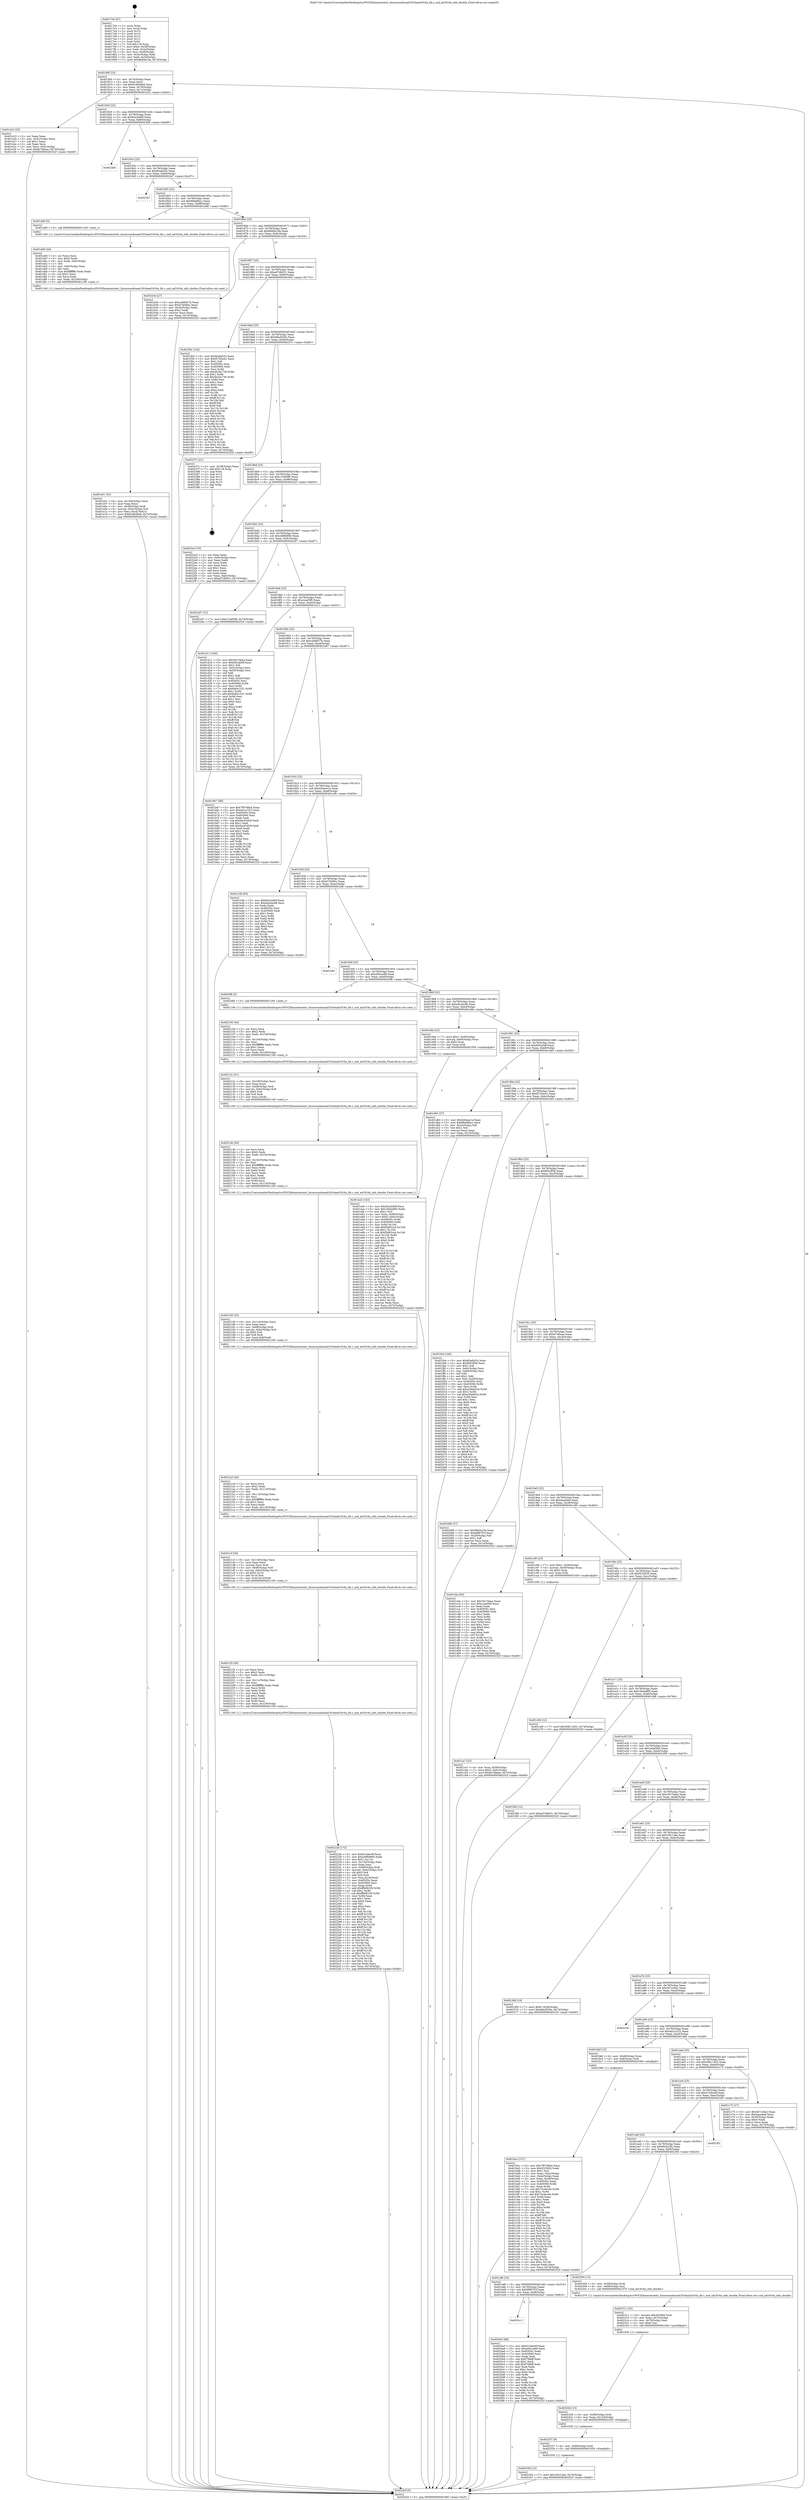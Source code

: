 digraph "0x4017e0" {
  label = "0x4017e0 (/mnt/c/Users/mathe/Desktop/tcc/POCII/binaries/extr_linuxsoundisaad1816aad1816a_lib.c_snd_ad1816a_info_double_Final-ollvm.out::main(0))"
  labelloc = "t"
  node[shape=record]

  Entry [label="",width=0.3,height=0.3,shape=circle,fillcolor=black,style=filled]
  "0x40180f" [label="{
     0x40180f [23]\l
     | [instrs]\l
     &nbsp;&nbsp;0x40180f \<+3\>: mov -0x74(%rbp),%eax\l
     &nbsp;&nbsp;0x401812 \<+2\>: mov %eax,%ecx\l
     &nbsp;&nbsp;0x401814 \<+6\>: sub $0x81864bb8,%ecx\l
     &nbsp;&nbsp;0x40181a \<+3\>: mov %eax,-0x78(%rbp)\l
     &nbsp;&nbsp;0x40181d \<+3\>: mov %ecx,-0x7c(%rbp)\l
     &nbsp;&nbsp;0x401820 \<+6\>: je 0000000000401e22 \<main+0x642\>\l
  }"]
  "0x401e22" [label="{
     0x401e22 [25]\l
     | [instrs]\l
     &nbsp;&nbsp;0x401e22 \<+2\>: xor %eax,%eax\l
     &nbsp;&nbsp;0x401e24 \<+3\>: mov -0x5c(%rbp),%ecx\l
     &nbsp;&nbsp;0x401e27 \<+3\>: sub $0x1,%eax\l
     &nbsp;&nbsp;0x401e2a \<+2\>: sub %eax,%ecx\l
     &nbsp;&nbsp;0x401e2c \<+3\>: mov %ecx,-0x5c(%rbp)\l
     &nbsp;&nbsp;0x401e2f \<+7\>: movl $0xfe748eae,-0x74(%rbp)\l
     &nbsp;&nbsp;0x401e36 \<+5\>: jmp 000000000040252f \<main+0xd4f\>\l
  }"]
  "0x401826" [label="{
     0x401826 [22]\l
     | [instrs]\l
     &nbsp;&nbsp;0x401826 \<+5\>: jmp 000000000040182b \<main+0x4b\>\l
     &nbsp;&nbsp;0x40182b \<+3\>: mov -0x78(%rbp),%eax\l
     &nbsp;&nbsp;0x40182e \<+5\>: sub $0x82a2e85f,%eax\l
     &nbsp;&nbsp;0x401833 \<+3\>: mov %eax,-0x80(%rbp)\l
     &nbsp;&nbsp;0x401836 \<+6\>: je 00000000004023b9 \<main+0xbd9\>\l
  }"]
  Exit [label="",width=0.3,height=0.3,shape=circle,fillcolor=black,style=filled,peripheries=2]
  "0x4023b9" [label="{
     0x4023b9\l
  }", style=dashed]
  "0x40183c" [label="{
     0x40183c [25]\l
     | [instrs]\l
     &nbsp;&nbsp;0x40183c \<+5\>: jmp 0000000000401841 \<main+0x61\>\l
     &nbsp;&nbsp;0x401841 \<+3\>: mov -0x78(%rbp),%eax\l
     &nbsp;&nbsp;0x401844 \<+5\>: sub $0x83afa55c,%eax\l
     &nbsp;&nbsp;0x401849 \<+6\>: mov %eax,-0x84(%rbp)\l
     &nbsp;&nbsp;0x40184f \<+6\>: je 00000000004023e7 \<main+0xc07\>\l
  }"]
  "0x402340" [label="{
     0x402340 [12]\l
     | [instrs]\l
     &nbsp;&nbsp;0x402340 \<+7\>: movl $0x32fc13ee,-0x74(%rbp)\l
     &nbsp;&nbsp;0x402347 \<+5\>: jmp 000000000040252f \<main+0xd4f\>\l
  }"]
  "0x4023e7" [label="{
     0x4023e7\l
  }", style=dashed]
  "0x401855" [label="{
     0x401855 [25]\l
     | [instrs]\l
     &nbsp;&nbsp;0x401855 \<+5\>: jmp 000000000040185a \<main+0x7a\>\l
     &nbsp;&nbsp;0x40185a \<+3\>: mov -0x78(%rbp),%eax\l
     &nbsp;&nbsp;0x40185d \<+5\>: sub $0x89a66bcc,%eax\l
     &nbsp;&nbsp;0x401862 \<+6\>: mov %eax,-0x88(%rbp)\l
     &nbsp;&nbsp;0x401868 \<+6\>: je 0000000000401dd0 \<main+0x5f0\>\l
  }"]
  "0x402337" [label="{
     0x402337 [9]\l
     | [instrs]\l
     &nbsp;&nbsp;0x402337 \<+4\>: mov -0x68(%rbp),%rdi\l
     &nbsp;&nbsp;0x40233b \<+5\>: call 0000000000401030 \<free@plt\>\l
     | [calls]\l
     &nbsp;&nbsp;0x401030 \{1\} (unknown)\l
  }"]
  "0x401dd0" [label="{
     0x401dd0 [5]\l
     | [instrs]\l
     &nbsp;&nbsp;0x401dd0 \<+5\>: call 0000000000401160 \<next_i\>\l
     | [calls]\l
     &nbsp;&nbsp;0x401160 \{1\} (/mnt/c/Users/mathe/Desktop/tcc/POCII/binaries/extr_linuxsoundisaad1816aad1816a_lib.c_snd_ad1816a_info_double_Final-ollvm.out::next_i)\l
  }"]
  "0x40186e" [label="{
     0x40186e [25]\l
     | [instrs]\l
     &nbsp;&nbsp;0x40186e \<+5\>: jmp 0000000000401873 \<main+0x93\>\l
     &nbsp;&nbsp;0x401873 \<+3\>: mov -0x78(%rbp),%eax\l
     &nbsp;&nbsp;0x401876 \<+5\>: sub $0x8b84b19a,%eax\l
     &nbsp;&nbsp;0x40187b \<+6\>: mov %eax,-0x8c(%rbp)\l
     &nbsp;&nbsp;0x401881 \<+6\>: je 0000000000401b34 \<main+0x354\>\l
  }"]
  "0x402328" [label="{
     0x402328 [15]\l
     | [instrs]\l
     &nbsp;&nbsp;0x402328 \<+4\>: mov -0x58(%rbp),%rdi\l
     &nbsp;&nbsp;0x40232c \<+6\>: mov %eax,-0x124(%rbp)\l
     &nbsp;&nbsp;0x402332 \<+5\>: call 0000000000401030 \<free@plt\>\l
     | [calls]\l
     &nbsp;&nbsp;0x401030 \{1\} (unknown)\l
  }"]
  "0x401b34" [label="{
     0x401b34 [27]\l
     | [instrs]\l
     &nbsp;&nbsp;0x401b34 \<+5\>: mov $0xcd46627b,%eax\l
     &nbsp;&nbsp;0x401b39 \<+5\>: mov $0xd740dfcc,%ecx\l
     &nbsp;&nbsp;0x401b3e \<+3\>: mov -0x34(%rbp),%edx\l
     &nbsp;&nbsp;0x401b41 \<+3\>: cmp $0x2,%edx\l
     &nbsp;&nbsp;0x401b44 \<+3\>: cmovne %ecx,%eax\l
     &nbsp;&nbsp;0x401b47 \<+3\>: mov %eax,-0x74(%rbp)\l
     &nbsp;&nbsp;0x401b4a \<+5\>: jmp 000000000040252f \<main+0xd4f\>\l
  }"]
  "0x401887" [label="{
     0x401887 [25]\l
     | [instrs]\l
     &nbsp;&nbsp;0x401887 \<+5\>: jmp 000000000040188c \<main+0xac\>\l
     &nbsp;&nbsp;0x40188c \<+3\>: mov -0x78(%rbp),%eax\l
     &nbsp;&nbsp;0x40188f \<+5\>: sub $0xa07db931,%eax\l
     &nbsp;&nbsp;0x401894 \<+6\>: mov %eax,-0x90(%rbp)\l
     &nbsp;&nbsp;0x40189a \<+6\>: je 0000000000401f54 \<main+0x774\>\l
  }"]
  "0x40252f" [label="{
     0x40252f [5]\l
     | [instrs]\l
     &nbsp;&nbsp;0x40252f \<+5\>: jmp 000000000040180f \<main+0x2f\>\l
  }"]
  "0x4017e0" [label="{
     0x4017e0 [47]\l
     | [instrs]\l
     &nbsp;&nbsp;0x4017e0 \<+1\>: push %rbp\l
     &nbsp;&nbsp;0x4017e1 \<+3\>: mov %rsp,%rbp\l
     &nbsp;&nbsp;0x4017e4 \<+2\>: push %r15\l
     &nbsp;&nbsp;0x4017e6 \<+2\>: push %r14\l
     &nbsp;&nbsp;0x4017e8 \<+2\>: push %r13\l
     &nbsp;&nbsp;0x4017ea \<+2\>: push %r12\l
     &nbsp;&nbsp;0x4017ec \<+1\>: push %rbx\l
     &nbsp;&nbsp;0x4017ed \<+7\>: sub $0x118,%rsp\l
     &nbsp;&nbsp;0x4017f4 \<+7\>: movl $0x0,-0x38(%rbp)\l
     &nbsp;&nbsp;0x4017fb \<+3\>: mov %edi,-0x3c(%rbp)\l
     &nbsp;&nbsp;0x4017fe \<+4\>: mov %rsi,-0x48(%rbp)\l
     &nbsp;&nbsp;0x401802 \<+3\>: mov -0x3c(%rbp),%edi\l
     &nbsp;&nbsp;0x401805 \<+3\>: mov %edi,-0x34(%rbp)\l
     &nbsp;&nbsp;0x401808 \<+7\>: movl $0x8b84b19a,-0x74(%rbp)\l
  }"]
  "0x402311" [label="{
     0x402311 [23]\l
     | [instrs]\l
     &nbsp;&nbsp;0x402311 \<+10\>: movabs $0x4030b6,%rdi\l
     &nbsp;&nbsp;0x40231b \<+3\>: mov %eax,-0x70(%rbp)\l
     &nbsp;&nbsp;0x40231e \<+3\>: mov -0x70(%rbp),%esi\l
     &nbsp;&nbsp;0x402321 \<+2\>: mov $0x0,%al\l
     &nbsp;&nbsp;0x402323 \<+5\>: call 0000000000401040 \<printf@plt\>\l
     | [calls]\l
     &nbsp;&nbsp;0x401040 \{1\} (unknown)\l
  }"]
  "0x401f54" [label="{
     0x401f54 [144]\l
     | [instrs]\l
     &nbsp;&nbsp;0x401f54 \<+5\>: mov $0x83afa55c,%eax\l
     &nbsp;&nbsp;0x401f59 \<+5\>: mov $0xf27b5e41,%ecx\l
     &nbsp;&nbsp;0x401f5e \<+2\>: mov $0x1,%dl\l
     &nbsp;&nbsp;0x401f60 \<+7\>: mov 0x40505c,%esi\l
     &nbsp;&nbsp;0x401f67 \<+7\>: mov 0x405060,%edi\l
     &nbsp;&nbsp;0x401f6e \<+3\>: mov %esi,%r8d\l
     &nbsp;&nbsp;0x401f71 \<+7\>: add $0x4b34c739,%r8d\l
     &nbsp;&nbsp;0x401f78 \<+4\>: sub $0x1,%r8d\l
     &nbsp;&nbsp;0x401f7c \<+7\>: sub $0x4b34c739,%r8d\l
     &nbsp;&nbsp;0x401f83 \<+4\>: imul %r8d,%esi\l
     &nbsp;&nbsp;0x401f87 \<+3\>: and $0x1,%esi\l
     &nbsp;&nbsp;0x401f8a \<+3\>: cmp $0x0,%esi\l
     &nbsp;&nbsp;0x401f8d \<+4\>: sete %r9b\l
     &nbsp;&nbsp;0x401f91 \<+3\>: cmp $0xa,%edi\l
     &nbsp;&nbsp;0x401f94 \<+4\>: setl %r10b\l
     &nbsp;&nbsp;0x401f98 \<+3\>: mov %r9b,%r11b\l
     &nbsp;&nbsp;0x401f9b \<+4\>: xor $0xff,%r11b\l
     &nbsp;&nbsp;0x401f9f \<+3\>: mov %r10b,%bl\l
     &nbsp;&nbsp;0x401fa2 \<+3\>: xor $0xff,%bl\l
     &nbsp;&nbsp;0x401fa5 \<+3\>: xor $0x0,%dl\l
     &nbsp;&nbsp;0x401fa8 \<+3\>: mov %r11b,%r14b\l
     &nbsp;&nbsp;0x401fab \<+4\>: and $0x0,%r14b\l
     &nbsp;&nbsp;0x401faf \<+3\>: and %dl,%r9b\l
     &nbsp;&nbsp;0x401fb2 \<+3\>: mov %bl,%r15b\l
     &nbsp;&nbsp;0x401fb5 \<+4\>: and $0x0,%r15b\l
     &nbsp;&nbsp;0x401fb9 \<+3\>: and %dl,%r10b\l
     &nbsp;&nbsp;0x401fbc \<+3\>: or %r9b,%r14b\l
     &nbsp;&nbsp;0x401fbf \<+3\>: or %r10b,%r15b\l
     &nbsp;&nbsp;0x401fc2 \<+3\>: xor %r15b,%r14b\l
     &nbsp;&nbsp;0x401fc5 \<+3\>: or %bl,%r11b\l
     &nbsp;&nbsp;0x401fc8 \<+4\>: xor $0xff,%r11b\l
     &nbsp;&nbsp;0x401fcc \<+3\>: or $0x0,%dl\l
     &nbsp;&nbsp;0x401fcf \<+3\>: and %dl,%r11b\l
     &nbsp;&nbsp;0x401fd2 \<+3\>: or %r11b,%r14b\l
     &nbsp;&nbsp;0x401fd5 \<+4\>: test $0x1,%r14b\l
     &nbsp;&nbsp;0x401fd9 \<+3\>: cmovne %ecx,%eax\l
     &nbsp;&nbsp;0x401fdc \<+3\>: mov %eax,-0x74(%rbp)\l
     &nbsp;&nbsp;0x401fdf \<+5\>: jmp 000000000040252f \<main+0xd4f\>\l
  }"]
  "0x4018a0" [label="{
     0x4018a0 [25]\l
     | [instrs]\l
     &nbsp;&nbsp;0x4018a0 \<+5\>: jmp 00000000004018a5 \<main+0xc5\>\l
     &nbsp;&nbsp;0x4018a5 \<+3\>: mov -0x78(%rbp),%eax\l
     &nbsp;&nbsp;0x4018a8 \<+5\>: sub $0xb8a3020e,%eax\l
     &nbsp;&nbsp;0x4018ad \<+6\>: mov %eax,-0x94(%rbp)\l
     &nbsp;&nbsp;0x4018b3 \<+6\>: je 000000000040237c \<main+0xb9c\>\l
  }"]
  "0x40222b" [label="{
     0x40222b [172]\l
     | [instrs]\l
     &nbsp;&nbsp;0x40222b \<+5\>: mov $0x615dec6f,%ecx\l
     &nbsp;&nbsp;0x402230 \<+5\>: mov $0xcb88d660,%edx\l
     &nbsp;&nbsp;0x402235 \<+3\>: mov $0x1,%r11b\l
     &nbsp;&nbsp;0x402238 \<+6\>: mov -0x120(%rbp),%esi\l
     &nbsp;&nbsp;0x40223e \<+3\>: imul %eax,%esi\l
     &nbsp;&nbsp;0x402241 \<+4\>: mov -0x68(%rbp),%rdi\l
     &nbsp;&nbsp;0x402245 \<+4\>: movslq -0x6c(%rbp),%r8\l
     &nbsp;&nbsp;0x402249 \<+4\>: shl $0x5,%r8\l
     &nbsp;&nbsp;0x40224d \<+3\>: add %r8,%rdi\l
     &nbsp;&nbsp;0x402250 \<+3\>: mov %esi,0x18(%rdi)\l
     &nbsp;&nbsp;0x402253 \<+7\>: mov 0x40505c,%eax\l
     &nbsp;&nbsp;0x40225a \<+7\>: mov 0x405060,%esi\l
     &nbsp;&nbsp;0x402261 \<+3\>: mov %eax,%r9d\l
     &nbsp;&nbsp;0x402264 \<+7\>: add $0xffb66239,%r9d\l
     &nbsp;&nbsp;0x40226b \<+4\>: sub $0x1,%r9d\l
     &nbsp;&nbsp;0x40226f \<+7\>: sub $0xffb66239,%r9d\l
     &nbsp;&nbsp;0x402276 \<+4\>: imul %r9d,%eax\l
     &nbsp;&nbsp;0x40227a \<+3\>: and $0x1,%eax\l
     &nbsp;&nbsp;0x40227d \<+3\>: cmp $0x0,%eax\l
     &nbsp;&nbsp;0x402280 \<+3\>: sete %bl\l
     &nbsp;&nbsp;0x402283 \<+3\>: cmp $0xa,%esi\l
     &nbsp;&nbsp;0x402286 \<+4\>: setl %r14b\l
     &nbsp;&nbsp;0x40228a \<+3\>: mov %bl,%r15b\l
     &nbsp;&nbsp;0x40228d \<+4\>: xor $0xff,%r15b\l
     &nbsp;&nbsp;0x402291 \<+3\>: mov %r14b,%r12b\l
     &nbsp;&nbsp;0x402294 \<+4\>: xor $0xff,%r12b\l
     &nbsp;&nbsp;0x402298 \<+4\>: xor $0x1,%r11b\l
     &nbsp;&nbsp;0x40229c \<+3\>: mov %r15b,%r13b\l
     &nbsp;&nbsp;0x40229f \<+4\>: and $0xff,%r13b\l
     &nbsp;&nbsp;0x4022a3 \<+3\>: and %r11b,%bl\l
     &nbsp;&nbsp;0x4022a6 \<+3\>: mov %r12b,%al\l
     &nbsp;&nbsp;0x4022a9 \<+2\>: and $0xff,%al\l
     &nbsp;&nbsp;0x4022ab \<+3\>: and %r11b,%r14b\l
     &nbsp;&nbsp;0x4022ae \<+3\>: or %bl,%r13b\l
     &nbsp;&nbsp;0x4022b1 \<+3\>: or %r14b,%al\l
     &nbsp;&nbsp;0x4022b4 \<+3\>: xor %al,%r13b\l
     &nbsp;&nbsp;0x4022b7 \<+3\>: or %r12b,%r15b\l
     &nbsp;&nbsp;0x4022ba \<+4\>: xor $0xff,%r15b\l
     &nbsp;&nbsp;0x4022be \<+4\>: or $0x1,%r11b\l
     &nbsp;&nbsp;0x4022c2 \<+3\>: and %r11b,%r15b\l
     &nbsp;&nbsp;0x4022c5 \<+3\>: or %r15b,%r13b\l
     &nbsp;&nbsp;0x4022c8 \<+4\>: test $0x1,%r13b\l
     &nbsp;&nbsp;0x4022cc \<+3\>: cmovne %edx,%ecx\l
     &nbsp;&nbsp;0x4022cf \<+3\>: mov %ecx,-0x74(%rbp)\l
     &nbsp;&nbsp;0x4022d2 \<+5\>: jmp 000000000040252f \<main+0xd4f\>\l
  }"]
  "0x40237c" [label="{
     0x40237c [21]\l
     | [instrs]\l
     &nbsp;&nbsp;0x40237c \<+3\>: mov -0x38(%rbp),%eax\l
     &nbsp;&nbsp;0x40237f \<+7\>: add $0x118,%rsp\l
     &nbsp;&nbsp;0x402386 \<+1\>: pop %rbx\l
     &nbsp;&nbsp;0x402387 \<+2\>: pop %r12\l
     &nbsp;&nbsp;0x402389 \<+2\>: pop %r13\l
     &nbsp;&nbsp;0x40238b \<+2\>: pop %r14\l
     &nbsp;&nbsp;0x40238d \<+2\>: pop %r15\l
     &nbsp;&nbsp;0x40238f \<+1\>: pop %rbp\l
     &nbsp;&nbsp;0x402390 \<+1\>: ret\l
  }"]
  "0x4018b9" [label="{
     0x4018b9 [25]\l
     | [instrs]\l
     &nbsp;&nbsp;0x4018b9 \<+5\>: jmp 00000000004018be \<main+0xde\>\l
     &nbsp;&nbsp;0x4018be \<+3\>: mov -0x78(%rbp),%eax\l
     &nbsp;&nbsp;0x4018c1 \<+5\>: sub $0xc15ef396,%eax\l
     &nbsp;&nbsp;0x4018c6 \<+6\>: mov %eax,-0x98(%rbp)\l
     &nbsp;&nbsp;0x4018cc \<+6\>: je 00000000004022e3 \<main+0xb03\>\l
  }"]
  "0x4021f3" [label="{
     0x4021f3 [56]\l
     | [instrs]\l
     &nbsp;&nbsp;0x4021f3 \<+2\>: xor %ecx,%ecx\l
     &nbsp;&nbsp;0x4021f5 \<+5\>: mov $0x2,%edx\l
     &nbsp;&nbsp;0x4021fa \<+6\>: mov %edx,-0x11c(%rbp)\l
     &nbsp;&nbsp;0x402200 \<+1\>: cltd\l
     &nbsp;&nbsp;0x402201 \<+6\>: mov -0x11c(%rbp),%esi\l
     &nbsp;&nbsp;0x402207 \<+2\>: idiv %esi\l
     &nbsp;&nbsp;0x402209 \<+6\>: imul $0xfffffffe,%edx,%edx\l
     &nbsp;&nbsp;0x40220f \<+3\>: mov %ecx,%r9d\l
     &nbsp;&nbsp;0x402212 \<+3\>: sub %edx,%r9d\l
     &nbsp;&nbsp;0x402215 \<+2\>: mov %ecx,%edx\l
     &nbsp;&nbsp;0x402217 \<+3\>: sub $0x1,%edx\l
     &nbsp;&nbsp;0x40221a \<+3\>: add %edx,%r9d\l
     &nbsp;&nbsp;0x40221d \<+3\>: sub %r9d,%ecx\l
     &nbsp;&nbsp;0x402220 \<+6\>: mov %ecx,-0x120(%rbp)\l
     &nbsp;&nbsp;0x402226 \<+5\>: call 0000000000401160 \<next_i\>\l
     | [calls]\l
     &nbsp;&nbsp;0x401160 \{1\} (/mnt/c/Users/mathe/Desktop/tcc/POCII/binaries/extr_linuxsoundisaad1816aad1816a_lib.c_snd_ad1816a_info_double_Final-ollvm.out::next_i)\l
  }"]
  "0x4022e3" [label="{
     0x4022e3 [33]\l
     | [instrs]\l
     &nbsp;&nbsp;0x4022e3 \<+2\>: xor %eax,%eax\l
     &nbsp;&nbsp;0x4022e5 \<+3\>: mov -0x6c(%rbp),%ecx\l
     &nbsp;&nbsp;0x4022e8 \<+2\>: mov %eax,%edx\l
     &nbsp;&nbsp;0x4022ea \<+2\>: sub %ecx,%edx\l
     &nbsp;&nbsp;0x4022ec \<+2\>: mov %eax,%ecx\l
     &nbsp;&nbsp;0x4022ee \<+3\>: sub $0x1,%ecx\l
     &nbsp;&nbsp;0x4022f1 \<+2\>: add %ecx,%edx\l
     &nbsp;&nbsp;0x4022f3 \<+2\>: sub %edx,%eax\l
     &nbsp;&nbsp;0x4022f5 \<+3\>: mov %eax,-0x6c(%rbp)\l
     &nbsp;&nbsp;0x4022f8 \<+7\>: movl $0xa07db931,-0x74(%rbp)\l
     &nbsp;&nbsp;0x4022ff \<+5\>: jmp 000000000040252f \<main+0xd4f\>\l
  }"]
  "0x4018d2" [label="{
     0x4018d2 [25]\l
     | [instrs]\l
     &nbsp;&nbsp;0x4018d2 \<+5\>: jmp 00000000004018d7 \<main+0xf7\>\l
     &nbsp;&nbsp;0x4018d7 \<+3\>: mov -0x78(%rbp),%eax\l
     &nbsp;&nbsp;0x4018da \<+5\>: sub $0xcb88d660,%eax\l
     &nbsp;&nbsp;0x4018df \<+6\>: mov %eax,-0x9c(%rbp)\l
     &nbsp;&nbsp;0x4018e5 \<+6\>: je 00000000004022d7 \<main+0xaf7\>\l
  }"]
  "0x4021cf" [label="{
     0x4021cf [36]\l
     | [instrs]\l
     &nbsp;&nbsp;0x4021cf \<+6\>: mov -0x118(%rbp),%ecx\l
     &nbsp;&nbsp;0x4021d5 \<+3\>: imul %eax,%ecx\l
     &nbsp;&nbsp;0x4021d8 \<+3\>: movslq %ecx,%rdi\l
     &nbsp;&nbsp;0x4021db \<+4\>: mov -0x68(%rbp),%r8\l
     &nbsp;&nbsp;0x4021df \<+4\>: movslq -0x6c(%rbp),%r10\l
     &nbsp;&nbsp;0x4021e3 \<+4\>: shl $0x5,%r10\l
     &nbsp;&nbsp;0x4021e7 \<+3\>: add %r10,%r8\l
     &nbsp;&nbsp;0x4021ea \<+4\>: mov %rdi,0x10(%r8)\l
     &nbsp;&nbsp;0x4021ee \<+5\>: call 0000000000401160 \<next_i\>\l
     | [calls]\l
     &nbsp;&nbsp;0x401160 \{1\} (/mnt/c/Users/mathe/Desktop/tcc/POCII/binaries/extr_linuxsoundisaad1816aad1816a_lib.c_snd_ad1816a_info_double_Final-ollvm.out::next_i)\l
  }"]
  "0x4022d7" [label="{
     0x4022d7 [12]\l
     | [instrs]\l
     &nbsp;&nbsp;0x4022d7 \<+7\>: movl $0xc15ef396,-0x74(%rbp)\l
     &nbsp;&nbsp;0x4022de \<+5\>: jmp 000000000040252f \<main+0xd4f\>\l
  }"]
  "0x4018eb" [label="{
     0x4018eb [25]\l
     | [instrs]\l
     &nbsp;&nbsp;0x4018eb \<+5\>: jmp 00000000004018f0 \<main+0x110\>\l
     &nbsp;&nbsp;0x4018f0 \<+3\>: mov -0x78(%rbp),%eax\l
     &nbsp;&nbsp;0x4018f3 \<+5\>: sub $0xcceaf3f0,%eax\l
     &nbsp;&nbsp;0x4018f8 \<+6\>: mov %eax,-0xa0(%rbp)\l
     &nbsp;&nbsp;0x4018fe \<+6\>: je 0000000000401d11 \<main+0x531\>\l
  }"]
  "0x4021a3" [label="{
     0x4021a3 [44]\l
     | [instrs]\l
     &nbsp;&nbsp;0x4021a3 \<+2\>: xor %ecx,%ecx\l
     &nbsp;&nbsp;0x4021a5 \<+5\>: mov $0x2,%edx\l
     &nbsp;&nbsp;0x4021aa \<+6\>: mov %edx,-0x114(%rbp)\l
     &nbsp;&nbsp;0x4021b0 \<+1\>: cltd\l
     &nbsp;&nbsp;0x4021b1 \<+6\>: mov -0x114(%rbp),%esi\l
     &nbsp;&nbsp;0x4021b7 \<+2\>: idiv %esi\l
     &nbsp;&nbsp;0x4021b9 \<+6\>: imul $0xfffffffe,%edx,%edx\l
     &nbsp;&nbsp;0x4021bf \<+3\>: sub $0x1,%ecx\l
     &nbsp;&nbsp;0x4021c2 \<+2\>: sub %ecx,%edx\l
     &nbsp;&nbsp;0x4021c4 \<+6\>: mov %edx,-0x118(%rbp)\l
     &nbsp;&nbsp;0x4021ca \<+5\>: call 0000000000401160 \<next_i\>\l
     | [calls]\l
     &nbsp;&nbsp;0x401160 \{1\} (/mnt/c/Users/mathe/Desktop/tcc/POCII/binaries/extr_linuxsoundisaad1816aad1816a_lib.c_snd_ad1816a_info_double_Final-ollvm.out::next_i)\l
  }"]
  "0x401d11" [label="{
     0x401d11 [164]\l
     | [instrs]\l
     &nbsp;&nbsp;0x401d11 \<+5\>: mov $0x30c7deea,%eax\l
     &nbsp;&nbsp;0x401d16 \<+5\>: mov $0xf263a56f,%ecx\l
     &nbsp;&nbsp;0x401d1b \<+2\>: mov $0x1,%dl\l
     &nbsp;&nbsp;0x401d1d \<+3\>: mov -0x5c(%rbp),%esi\l
     &nbsp;&nbsp;0x401d20 \<+3\>: cmp -0x50(%rbp),%esi\l
     &nbsp;&nbsp;0x401d23 \<+4\>: setl %dil\l
     &nbsp;&nbsp;0x401d27 \<+4\>: and $0x1,%dil\l
     &nbsp;&nbsp;0x401d2b \<+4\>: mov %dil,-0x2a(%rbp)\l
     &nbsp;&nbsp;0x401d2f \<+7\>: mov 0x40505c,%esi\l
     &nbsp;&nbsp;0x401d36 \<+8\>: mov 0x405060,%r8d\l
     &nbsp;&nbsp;0x401d3e \<+3\>: mov %esi,%r9d\l
     &nbsp;&nbsp;0x401d41 \<+7\>: sub $0x6a641321,%r9d\l
     &nbsp;&nbsp;0x401d48 \<+4\>: sub $0x1,%r9d\l
     &nbsp;&nbsp;0x401d4c \<+7\>: add $0x6a641321,%r9d\l
     &nbsp;&nbsp;0x401d53 \<+4\>: imul %r9d,%esi\l
     &nbsp;&nbsp;0x401d57 \<+3\>: and $0x1,%esi\l
     &nbsp;&nbsp;0x401d5a \<+3\>: cmp $0x0,%esi\l
     &nbsp;&nbsp;0x401d5d \<+4\>: sete %dil\l
     &nbsp;&nbsp;0x401d61 \<+4\>: cmp $0xa,%r8d\l
     &nbsp;&nbsp;0x401d65 \<+4\>: setl %r10b\l
     &nbsp;&nbsp;0x401d69 \<+3\>: mov %dil,%r11b\l
     &nbsp;&nbsp;0x401d6c \<+4\>: xor $0xff,%r11b\l
     &nbsp;&nbsp;0x401d70 \<+3\>: mov %r10b,%bl\l
     &nbsp;&nbsp;0x401d73 \<+3\>: xor $0xff,%bl\l
     &nbsp;&nbsp;0x401d76 \<+3\>: xor $0x0,%dl\l
     &nbsp;&nbsp;0x401d79 \<+3\>: mov %r11b,%r14b\l
     &nbsp;&nbsp;0x401d7c \<+4\>: and $0x0,%r14b\l
     &nbsp;&nbsp;0x401d80 \<+3\>: and %dl,%dil\l
     &nbsp;&nbsp;0x401d83 \<+3\>: mov %bl,%r15b\l
     &nbsp;&nbsp;0x401d86 \<+4\>: and $0x0,%r15b\l
     &nbsp;&nbsp;0x401d8a \<+3\>: and %dl,%r10b\l
     &nbsp;&nbsp;0x401d8d \<+3\>: or %dil,%r14b\l
     &nbsp;&nbsp;0x401d90 \<+3\>: or %r10b,%r15b\l
     &nbsp;&nbsp;0x401d93 \<+3\>: xor %r15b,%r14b\l
     &nbsp;&nbsp;0x401d96 \<+3\>: or %bl,%r11b\l
     &nbsp;&nbsp;0x401d99 \<+4\>: xor $0xff,%r11b\l
     &nbsp;&nbsp;0x401d9d \<+3\>: or $0x0,%dl\l
     &nbsp;&nbsp;0x401da0 \<+3\>: and %dl,%r11b\l
     &nbsp;&nbsp;0x401da3 \<+3\>: or %r11b,%r14b\l
     &nbsp;&nbsp;0x401da6 \<+4\>: test $0x1,%r14b\l
     &nbsp;&nbsp;0x401daa \<+3\>: cmovne %ecx,%eax\l
     &nbsp;&nbsp;0x401dad \<+3\>: mov %eax,-0x74(%rbp)\l
     &nbsp;&nbsp;0x401db0 \<+5\>: jmp 000000000040252f \<main+0xd4f\>\l
  }"]
  "0x401904" [label="{
     0x401904 [25]\l
     | [instrs]\l
     &nbsp;&nbsp;0x401904 \<+5\>: jmp 0000000000401909 \<main+0x129\>\l
     &nbsp;&nbsp;0x401909 \<+3\>: mov -0x78(%rbp),%eax\l
     &nbsp;&nbsp;0x40190c \<+5\>: sub $0xcd46627b,%eax\l
     &nbsp;&nbsp;0x401911 \<+6\>: mov %eax,-0xa4(%rbp)\l
     &nbsp;&nbsp;0x401917 \<+6\>: je 0000000000401b67 \<main+0x387\>\l
  }"]
  "0x402183" [label="{
     0x402183 [32]\l
     | [instrs]\l
     &nbsp;&nbsp;0x402183 \<+6\>: mov -0x110(%rbp),%ecx\l
     &nbsp;&nbsp;0x402189 \<+3\>: imul %eax,%ecx\l
     &nbsp;&nbsp;0x40218c \<+4\>: mov -0x68(%rbp),%rdi\l
     &nbsp;&nbsp;0x402190 \<+4\>: movslq -0x6c(%rbp),%r8\l
     &nbsp;&nbsp;0x402194 \<+4\>: shl $0x5,%r8\l
     &nbsp;&nbsp;0x402198 \<+3\>: add %r8,%rdi\l
     &nbsp;&nbsp;0x40219b \<+3\>: mov %ecx,0x8(%rdi)\l
     &nbsp;&nbsp;0x40219e \<+5\>: call 0000000000401160 \<next_i\>\l
     | [calls]\l
     &nbsp;&nbsp;0x401160 \{1\} (/mnt/c/Users/mathe/Desktop/tcc/POCII/binaries/extr_linuxsoundisaad1816aad1816a_lib.c_snd_ad1816a_info_double_Final-ollvm.out::next_i)\l
  }"]
  "0x401b67" [label="{
     0x401b67 [88]\l
     | [instrs]\l
     &nbsp;&nbsp;0x401b67 \<+5\>: mov $0x7f97d6b4,%eax\l
     &nbsp;&nbsp;0x401b6c \<+5\>: mov $0x4d1cc222,%ecx\l
     &nbsp;&nbsp;0x401b71 \<+7\>: mov 0x40505c,%edx\l
     &nbsp;&nbsp;0x401b78 \<+7\>: mov 0x405060,%esi\l
     &nbsp;&nbsp;0x401b7f \<+2\>: mov %edx,%edi\l
     &nbsp;&nbsp;0x401b81 \<+6\>: sub $0x6ac63d29,%edi\l
     &nbsp;&nbsp;0x401b87 \<+3\>: sub $0x1,%edi\l
     &nbsp;&nbsp;0x401b8a \<+6\>: add $0x6ac63d29,%edi\l
     &nbsp;&nbsp;0x401b90 \<+3\>: imul %edi,%edx\l
     &nbsp;&nbsp;0x401b93 \<+3\>: and $0x1,%edx\l
     &nbsp;&nbsp;0x401b96 \<+3\>: cmp $0x0,%edx\l
     &nbsp;&nbsp;0x401b99 \<+4\>: sete %r8b\l
     &nbsp;&nbsp;0x401b9d \<+3\>: cmp $0xa,%esi\l
     &nbsp;&nbsp;0x401ba0 \<+4\>: setl %r9b\l
     &nbsp;&nbsp;0x401ba4 \<+3\>: mov %r8b,%r10b\l
     &nbsp;&nbsp;0x401ba7 \<+3\>: and %r9b,%r10b\l
     &nbsp;&nbsp;0x401baa \<+3\>: xor %r9b,%r8b\l
     &nbsp;&nbsp;0x401bad \<+3\>: or %r8b,%r10b\l
     &nbsp;&nbsp;0x401bb0 \<+4\>: test $0x1,%r10b\l
     &nbsp;&nbsp;0x401bb4 \<+3\>: cmovne %ecx,%eax\l
     &nbsp;&nbsp;0x401bb7 \<+3\>: mov %eax,-0x74(%rbp)\l
     &nbsp;&nbsp;0x401bba \<+5\>: jmp 000000000040252f \<main+0xd4f\>\l
  }"]
  "0x40191d" [label="{
     0x40191d [25]\l
     | [instrs]\l
     &nbsp;&nbsp;0x40191d \<+5\>: jmp 0000000000401922 \<main+0x142\>\l
     &nbsp;&nbsp;0x401922 \<+3\>: mov -0x78(%rbp),%eax\l
     &nbsp;&nbsp;0x401925 \<+5\>: sub $0xd26eae1a,%eax\l
     &nbsp;&nbsp;0x40192a \<+6\>: mov %eax,-0xa8(%rbp)\l
     &nbsp;&nbsp;0x401930 \<+6\>: je 0000000000401e3b \<main+0x65b\>\l
  }"]
  "0x40214b" [label="{
     0x40214b [56]\l
     | [instrs]\l
     &nbsp;&nbsp;0x40214b \<+2\>: xor %ecx,%ecx\l
     &nbsp;&nbsp;0x40214d \<+5\>: mov $0x2,%edx\l
     &nbsp;&nbsp;0x402152 \<+6\>: mov %edx,-0x10c(%rbp)\l
     &nbsp;&nbsp;0x402158 \<+1\>: cltd\l
     &nbsp;&nbsp;0x402159 \<+6\>: mov -0x10c(%rbp),%esi\l
     &nbsp;&nbsp;0x40215f \<+2\>: idiv %esi\l
     &nbsp;&nbsp;0x402161 \<+6\>: imul $0xfffffffe,%edx,%edx\l
     &nbsp;&nbsp;0x402167 \<+3\>: mov %ecx,%r9d\l
     &nbsp;&nbsp;0x40216a \<+3\>: sub %edx,%r9d\l
     &nbsp;&nbsp;0x40216d \<+2\>: mov %ecx,%edx\l
     &nbsp;&nbsp;0x40216f \<+3\>: sub $0x1,%edx\l
     &nbsp;&nbsp;0x402172 \<+3\>: add %edx,%r9d\l
     &nbsp;&nbsp;0x402175 \<+3\>: sub %r9d,%ecx\l
     &nbsp;&nbsp;0x402178 \<+6\>: mov %ecx,-0x110(%rbp)\l
     &nbsp;&nbsp;0x40217e \<+5\>: call 0000000000401160 \<next_i\>\l
     | [calls]\l
     &nbsp;&nbsp;0x401160 \{1\} (/mnt/c/Users/mathe/Desktop/tcc/POCII/binaries/extr_linuxsoundisaad1816aad1816a_lib.c_snd_ad1816a_info_double_Final-ollvm.out::next_i)\l
  }"]
  "0x401e3b" [label="{
     0x401e3b [83]\l
     | [instrs]\l
     &nbsp;&nbsp;0x401e3b \<+5\>: mov $0x82a2e85f,%eax\l
     &nbsp;&nbsp;0x401e40 \<+5\>: mov $0xedce4cd8,%ecx\l
     &nbsp;&nbsp;0x401e45 \<+2\>: xor %edx,%edx\l
     &nbsp;&nbsp;0x401e47 \<+7\>: mov 0x40505c,%esi\l
     &nbsp;&nbsp;0x401e4e \<+7\>: mov 0x405060,%edi\l
     &nbsp;&nbsp;0x401e55 \<+3\>: sub $0x1,%edx\l
     &nbsp;&nbsp;0x401e58 \<+3\>: mov %esi,%r8d\l
     &nbsp;&nbsp;0x401e5b \<+3\>: add %edx,%r8d\l
     &nbsp;&nbsp;0x401e5e \<+4\>: imul %r8d,%esi\l
     &nbsp;&nbsp;0x401e62 \<+3\>: and $0x1,%esi\l
     &nbsp;&nbsp;0x401e65 \<+3\>: cmp $0x0,%esi\l
     &nbsp;&nbsp;0x401e68 \<+4\>: sete %r9b\l
     &nbsp;&nbsp;0x401e6c \<+3\>: cmp $0xa,%edi\l
     &nbsp;&nbsp;0x401e6f \<+4\>: setl %r10b\l
     &nbsp;&nbsp;0x401e73 \<+3\>: mov %r9b,%r11b\l
     &nbsp;&nbsp;0x401e76 \<+3\>: and %r10b,%r11b\l
     &nbsp;&nbsp;0x401e79 \<+3\>: xor %r10b,%r9b\l
     &nbsp;&nbsp;0x401e7c \<+3\>: or %r9b,%r11b\l
     &nbsp;&nbsp;0x401e7f \<+4\>: test $0x1,%r11b\l
     &nbsp;&nbsp;0x401e83 \<+3\>: cmovne %ecx,%eax\l
     &nbsp;&nbsp;0x401e86 \<+3\>: mov %eax,-0x74(%rbp)\l
     &nbsp;&nbsp;0x401e89 \<+5\>: jmp 000000000040252f \<main+0xd4f\>\l
  }"]
  "0x401936" [label="{
     0x401936 [25]\l
     | [instrs]\l
     &nbsp;&nbsp;0x401936 \<+5\>: jmp 000000000040193b \<main+0x15b\>\l
     &nbsp;&nbsp;0x40193b \<+3\>: mov -0x78(%rbp),%eax\l
     &nbsp;&nbsp;0x40193e \<+5\>: sub $0xd740dfcc,%eax\l
     &nbsp;&nbsp;0x401943 \<+6\>: mov %eax,-0xac(%rbp)\l
     &nbsp;&nbsp;0x401949 \<+6\>: je 0000000000401b4f \<main+0x36f\>\l
  }"]
  "0x40212c" [label="{
     0x40212c [31]\l
     | [instrs]\l
     &nbsp;&nbsp;0x40212c \<+6\>: mov -0x108(%rbp),%ecx\l
     &nbsp;&nbsp;0x402132 \<+3\>: imul %eax,%ecx\l
     &nbsp;&nbsp;0x402135 \<+4\>: mov -0x68(%rbp),%rdi\l
     &nbsp;&nbsp;0x402139 \<+4\>: movslq -0x6c(%rbp),%r8\l
     &nbsp;&nbsp;0x40213d \<+4\>: shl $0x5,%r8\l
     &nbsp;&nbsp;0x402141 \<+3\>: add %r8,%rdi\l
     &nbsp;&nbsp;0x402144 \<+2\>: mov %ecx,(%rdi)\l
     &nbsp;&nbsp;0x402146 \<+5\>: call 0000000000401160 \<next_i\>\l
     | [calls]\l
     &nbsp;&nbsp;0x401160 \{1\} (/mnt/c/Users/mathe/Desktop/tcc/POCII/binaries/extr_linuxsoundisaad1816aad1816a_lib.c_snd_ad1816a_info_double_Final-ollvm.out::next_i)\l
  }"]
  "0x401b4f" [label="{
     0x401b4f\l
  }", style=dashed]
  "0x40194f" [label="{
     0x40194f [25]\l
     | [instrs]\l
     &nbsp;&nbsp;0x40194f \<+5\>: jmp 0000000000401954 \<main+0x174\>\l
     &nbsp;&nbsp;0x401954 \<+3\>: mov -0x78(%rbp),%eax\l
     &nbsp;&nbsp;0x401957 \<+5\>: sub $0xe00cce89,%eax\l
     &nbsp;&nbsp;0x40195c \<+6\>: mov %eax,-0xb0(%rbp)\l
     &nbsp;&nbsp;0x401962 \<+6\>: je 00000000004020fb \<main+0x91b\>\l
  }"]
  "0x402100" [label="{
     0x402100 [44]\l
     | [instrs]\l
     &nbsp;&nbsp;0x402100 \<+2\>: xor %ecx,%ecx\l
     &nbsp;&nbsp;0x402102 \<+5\>: mov $0x2,%edx\l
     &nbsp;&nbsp;0x402107 \<+6\>: mov %edx,-0x104(%rbp)\l
     &nbsp;&nbsp;0x40210d \<+1\>: cltd\l
     &nbsp;&nbsp;0x40210e \<+6\>: mov -0x104(%rbp),%esi\l
     &nbsp;&nbsp;0x402114 \<+2\>: idiv %esi\l
     &nbsp;&nbsp;0x402116 \<+6\>: imul $0xfffffffe,%edx,%edx\l
     &nbsp;&nbsp;0x40211c \<+3\>: sub $0x1,%ecx\l
     &nbsp;&nbsp;0x40211f \<+2\>: sub %ecx,%edx\l
     &nbsp;&nbsp;0x402121 \<+6\>: mov %edx,-0x108(%rbp)\l
     &nbsp;&nbsp;0x402127 \<+5\>: call 0000000000401160 \<next_i\>\l
     | [calls]\l
     &nbsp;&nbsp;0x401160 \{1\} (/mnt/c/Users/mathe/Desktop/tcc/POCII/binaries/extr_linuxsoundisaad1816aad1816a_lib.c_snd_ad1816a_info_double_Final-ollvm.out::next_i)\l
  }"]
  "0x4020fb" [label="{
     0x4020fb [5]\l
     | [instrs]\l
     &nbsp;&nbsp;0x4020fb \<+5\>: call 0000000000401160 \<next_i\>\l
     | [calls]\l
     &nbsp;&nbsp;0x401160 \{1\} (/mnt/c/Users/mathe/Desktop/tcc/POCII/binaries/extr_linuxsoundisaad1816aad1816a_lib.c_snd_ad1816a_info_double_Final-ollvm.out::next_i)\l
  }"]
  "0x401968" [label="{
     0x401968 [25]\l
     | [instrs]\l
     &nbsp;&nbsp;0x401968 \<+5\>: jmp 000000000040196d \<main+0x18d\>\l
     &nbsp;&nbsp;0x40196d \<+3\>: mov -0x78(%rbp),%eax\l
     &nbsp;&nbsp;0x401970 \<+5\>: sub $0xedce4cd8,%eax\l
     &nbsp;&nbsp;0x401975 \<+6\>: mov %eax,-0xb4(%rbp)\l
     &nbsp;&nbsp;0x40197b \<+6\>: je 0000000000401e8e \<main+0x6ae\>\l
  }"]
  "0x401b11" [label="{
     0x401b11\l
  }", style=dashed]
  "0x401e8e" [label="{
     0x401e8e [23]\l
     | [instrs]\l
     &nbsp;&nbsp;0x401e8e \<+7\>: movl $0x1,-0x60(%rbp)\l
     &nbsp;&nbsp;0x401e95 \<+4\>: movslq -0x60(%rbp),%rax\l
     &nbsp;&nbsp;0x401e99 \<+4\>: shl $0x5,%rax\l
     &nbsp;&nbsp;0x401e9d \<+3\>: mov %rax,%rdi\l
     &nbsp;&nbsp;0x401ea0 \<+5\>: call 0000000000401050 \<malloc@plt\>\l
     | [calls]\l
     &nbsp;&nbsp;0x401050 \{1\} (unknown)\l
  }"]
  "0x401981" [label="{
     0x401981 [25]\l
     | [instrs]\l
     &nbsp;&nbsp;0x401981 \<+5\>: jmp 0000000000401986 \<main+0x1a6\>\l
     &nbsp;&nbsp;0x401986 \<+3\>: mov -0x78(%rbp),%eax\l
     &nbsp;&nbsp;0x401989 \<+5\>: sub $0xf263a56f,%eax\l
     &nbsp;&nbsp;0x40198e \<+6\>: mov %eax,-0xb8(%rbp)\l
     &nbsp;&nbsp;0x401994 \<+6\>: je 0000000000401db5 \<main+0x5d5\>\l
  }"]
  "0x4020a3" [label="{
     0x4020a3 [88]\l
     | [instrs]\l
     &nbsp;&nbsp;0x4020a3 \<+5\>: mov $0x615dec6f,%eax\l
     &nbsp;&nbsp;0x4020a8 \<+5\>: mov $0xe00cce89,%ecx\l
     &nbsp;&nbsp;0x4020ad \<+7\>: mov 0x40505c,%edx\l
     &nbsp;&nbsp;0x4020b4 \<+7\>: mov 0x405060,%esi\l
     &nbsp;&nbsp;0x4020bb \<+2\>: mov %edx,%edi\l
     &nbsp;&nbsp;0x4020bd \<+6\>: sub $0xf7fdbff,%edi\l
     &nbsp;&nbsp;0x4020c3 \<+3\>: sub $0x1,%edi\l
     &nbsp;&nbsp;0x4020c6 \<+6\>: add $0xf7fdbff,%edi\l
     &nbsp;&nbsp;0x4020cc \<+3\>: imul %edi,%edx\l
     &nbsp;&nbsp;0x4020cf \<+3\>: and $0x1,%edx\l
     &nbsp;&nbsp;0x4020d2 \<+3\>: cmp $0x0,%edx\l
     &nbsp;&nbsp;0x4020d5 \<+4\>: sete %r8b\l
     &nbsp;&nbsp;0x4020d9 \<+3\>: cmp $0xa,%esi\l
     &nbsp;&nbsp;0x4020dc \<+4\>: setl %r9b\l
     &nbsp;&nbsp;0x4020e0 \<+3\>: mov %r8b,%r10b\l
     &nbsp;&nbsp;0x4020e3 \<+3\>: and %r9b,%r10b\l
     &nbsp;&nbsp;0x4020e6 \<+3\>: xor %r9b,%r8b\l
     &nbsp;&nbsp;0x4020e9 \<+3\>: or %r8b,%r10b\l
     &nbsp;&nbsp;0x4020ec \<+4\>: test $0x1,%r10b\l
     &nbsp;&nbsp;0x4020f0 \<+3\>: cmovne %ecx,%eax\l
     &nbsp;&nbsp;0x4020f3 \<+3\>: mov %eax,-0x74(%rbp)\l
     &nbsp;&nbsp;0x4020f6 \<+5\>: jmp 000000000040252f \<main+0xd4f\>\l
  }"]
  "0x401db5" [label="{
     0x401db5 [27]\l
     | [instrs]\l
     &nbsp;&nbsp;0x401db5 \<+5\>: mov $0xd26eae1a,%eax\l
     &nbsp;&nbsp;0x401dba \<+5\>: mov $0x89a66bcc,%ecx\l
     &nbsp;&nbsp;0x401dbf \<+3\>: mov -0x2a(%rbp),%dl\l
     &nbsp;&nbsp;0x401dc2 \<+3\>: test $0x1,%dl\l
     &nbsp;&nbsp;0x401dc5 \<+3\>: cmovne %ecx,%eax\l
     &nbsp;&nbsp;0x401dc8 \<+3\>: mov %eax,-0x74(%rbp)\l
     &nbsp;&nbsp;0x401dcb \<+5\>: jmp 000000000040252f \<main+0xd4f\>\l
  }"]
  "0x40199a" [label="{
     0x40199a [25]\l
     | [instrs]\l
     &nbsp;&nbsp;0x40199a \<+5\>: jmp 000000000040199f \<main+0x1bf\>\l
     &nbsp;&nbsp;0x40199f \<+3\>: mov -0x78(%rbp),%eax\l
     &nbsp;&nbsp;0x4019a2 \<+5\>: sub $0xf27b5e41,%eax\l
     &nbsp;&nbsp;0x4019a7 \<+6\>: mov %eax,-0xbc(%rbp)\l
     &nbsp;&nbsp;0x4019ad \<+6\>: je 0000000000401fe4 \<main+0x804\>\l
  }"]
  "0x401af8" [label="{
     0x401af8 [25]\l
     | [instrs]\l
     &nbsp;&nbsp;0x401af8 \<+5\>: jmp 0000000000401afd \<main+0x31d\>\l
     &nbsp;&nbsp;0x401afd \<+3\>: mov -0x78(%rbp),%eax\l
     &nbsp;&nbsp;0x401b00 \<+5\>: sub $0x6f887f1f,%eax\l
     &nbsp;&nbsp;0x401b05 \<+6\>: mov %eax,-0xf4(%rbp)\l
     &nbsp;&nbsp;0x401b0b \<+6\>: je 00000000004020a3 \<main+0x8c3\>\l
  }"]
  "0x401fe4" [label="{
     0x401fe4 [164]\l
     | [instrs]\l
     &nbsp;&nbsp;0x401fe4 \<+5\>: mov $0x83afa55c,%eax\l
     &nbsp;&nbsp;0x401fe9 \<+5\>: mov $0xf941ff3b,%ecx\l
     &nbsp;&nbsp;0x401fee \<+2\>: mov $0x1,%dl\l
     &nbsp;&nbsp;0x401ff0 \<+3\>: mov -0x6c(%rbp),%esi\l
     &nbsp;&nbsp;0x401ff3 \<+3\>: cmp -0x60(%rbp),%esi\l
     &nbsp;&nbsp;0x401ff6 \<+4\>: setl %dil\l
     &nbsp;&nbsp;0x401ffa \<+4\>: and $0x1,%dil\l
     &nbsp;&nbsp;0x401ffe \<+4\>: mov %dil,-0x29(%rbp)\l
     &nbsp;&nbsp;0x402002 \<+7\>: mov 0x40505c,%esi\l
     &nbsp;&nbsp;0x402009 \<+8\>: mov 0x405060,%r8d\l
     &nbsp;&nbsp;0x402011 \<+3\>: mov %esi,%r9d\l
     &nbsp;&nbsp;0x402014 \<+7\>: add $0xa26eb024,%r9d\l
     &nbsp;&nbsp;0x40201b \<+4\>: sub $0x1,%r9d\l
     &nbsp;&nbsp;0x40201f \<+7\>: sub $0xa26eb024,%r9d\l
     &nbsp;&nbsp;0x402026 \<+4\>: imul %r9d,%esi\l
     &nbsp;&nbsp;0x40202a \<+3\>: and $0x1,%esi\l
     &nbsp;&nbsp;0x40202d \<+3\>: cmp $0x0,%esi\l
     &nbsp;&nbsp;0x402030 \<+4\>: sete %dil\l
     &nbsp;&nbsp;0x402034 \<+4\>: cmp $0xa,%r8d\l
     &nbsp;&nbsp;0x402038 \<+4\>: setl %r10b\l
     &nbsp;&nbsp;0x40203c \<+3\>: mov %dil,%r11b\l
     &nbsp;&nbsp;0x40203f \<+4\>: xor $0xff,%r11b\l
     &nbsp;&nbsp;0x402043 \<+3\>: mov %r10b,%bl\l
     &nbsp;&nbsp;0x402046 \<+3\>: xor $0xff,%bl\l
     &nbsp;&nbsp;0x402049 \<+3\>: xor $0x0,%dl\l
     &nbsp;&nbsp;0x40204c \<+3\>: mov %r11b,%r14b\l
     &nbsp;&nbsp;0x40204f \<+4\>: and $0x0,%r14b\l
     &nbsp;&nbsp;0x402053 \<+3\>: and %dl,%dil\l
     &nbsp;&nbsp;0x402056 \<+3\>: mov %bl,%r15b\l
     &nbsp;&nbsp;0x402059 \<+4\>: and $0x0,%r15b\l
     &nbsp;&nbsp;0x40205d \<+3\>: and %dl,%r10b\l
     &nbsp;&nbsp;0x402060 \<+3\>: or %dil,%r14b\l
     &nbsp;&nbsp;0x402063 \<+3\>: or %r10b,%r15b\l
     &nbsp;&nbsp;0x402066 \<+3\>: xor %r15b,%r14b\l
     &nbsp;&nbsp;0x402069 \<+3\>: or %bl,%r11b\l
     &nbsp;&nbsp;0x40206c \<+4\>: xor $0xff,%r11b\l
     &nbsp;&nbsp;0x402070 \<+3\>: or $0x0,%dl\l
     &nbsp;&nbsp;0x402073 \<+3\>: and %dl,%r11b\l
     &nbsp;&nbsp;0x402076 \<+3\>: or %r11b,%r14b\l
     &nbsp;&nbsp;0x402079 \<+4\>: test $0x1,%r14b\l
     &nbsp;&nbsp;0x40207d \<+3\>: cmovne %ecx,%eax\l
     &nbsp;&nbsp;0x402080 \<+3\>: mov %eax,-0x74(%rbp)\l
     &nbsp;&nbsp;0x402083 \<+5\>: jmp 000000000040252f \<main+0xd4f\>\l
  }"]
  "0x4019b3" [label="{
     0x4019b3 [25]\l
     | [instrs]\l
     &nbsp;&nbsp;0x4019b3 \<+5\>: jmp 00000000004019b8 \<main+0x1d8\>\l
     &nbsp;&nbsp;0x4019b8 \<+3\>: mov -0x78(%rbp),%eax\l
     &nbsp;&nbsp;0x4019bb \<+5\>: sub $0xf941ff3b,%eax\l
     &nbsp;&nbsp;0x4019c0 \<+6\>: mov %eax,-0xc0(%rbp)\l
     &nbsp;&nbsp;0x4019c6 \<+6\>: je 0000000000402088 \<main+0x8a8\>\l
  }"]
  "0x402304" [label="{
     0x402304 [13]\l
     | [instrs]\l
     &nbsp;&nbsp;0x402304 \<+4\>: mov -0x58(%rbp),%rdi\l
     &nbsp;&nbsp;0x402308 \<+4\>: mov -0x68(%rbp),%rsi\l
     &nbsp;&nbsp;0x40230c \<+5\>: call 0000000000401570 \<snd_ad1816a_info_double\>\l
     | [calls]\l
     &nbsp;&nbsp;0x401570 \{1\} (/mnt/c/Users/mathe/Desktop/tcc/POCII/binaries/extr_linuxsoundisaad1816aad1816a_lib.c_snd_ad1816a_info_double_Final-ollvm.out::snd_ad1816a_info_double)\l
  }"]
  "0x402088" [label="{
     0x402088 [27]\l
     | [instrs]\l
     &nbsp;&nbsp;0x402088 \<+5\>: mov $0x68cfc23b,%eax\l
     &nbsp;&nbsp;0x40208d \<+5\>: mov $0x6f887f1f,%ecx\l
     &nbsp;&nbsp;0x402092 \<+3\>: mov -0x29(%rbp),%dl\l
     &nbsp;&nbsp;0x402095 \<+3\>: test $0x1,%dl\l
     &nbsp;&nbsp;0x402098 \<+3\>: cmovne %ecx,%eax\l
     &nbsp;&nbsp;0x40209b \<+3\>: mov %eax,-0x74(%rbp)\l
     &nbsp;&nbsp;0x40209e \<+5\>: jmp 000000000040252f \<main+0xd4f\>\l
  }"]
  "0x4019cc" [label="{
     0x4019cc [25]\l
     | [instrs]\l
     &nbsp;&nbsp;0x4019cc \<+5\>: jmp 00000000004019d1 \<main+0x1f1\>\l
     &nbsp;&nbsp;0x4019d1 \<+3\>: mov -0x78(%rbp),%eax\l
     &nbsp;&nbsp;0x4019d4 \<+5\>: sub $0xfe748eae,%eax\l
     &nbsp;&nbsp;0x4019d9 \<+6\>: mov %eax,-0xc4(%rbp)\l
     &nbsp;&nbsp;0x4019df \<+6\>: je 0000000000401cbe \<main+0x4de\>\l
  }"]
  "0x401adf" [label="{
     0x401adf [25]\l
     | [instrs]\l
     &nbsp;&nbsp;0x401adf \<+5\>: jmp 0000000000401ae4 \<main+0x304\>\l
     &nbsp;&nbsp;0x401ae4 \<+3\>: mov -0x78(%rbp),%eax\l
     &nbsp;&nbsp;0x401ae7 \<+5\>: sub $0x68cfc23b,%eax\l
     &nbsp;&nbsp;0x401aec \<+6\>: mov %eax,-0xf0(%rbp)\l
     &nbsp;&nbsp;0x401af2 \<+6\>: je 0000000000402304 \<main+0xb24\>\l
  }"]
  "0x401cbe" [label="{
     0x401cbe [83]\l
     | [instrs]\l
     &nbsp;&nbsp;0x401cbe \<+5\>: mov $0x30c7deea,%eax\l
     &nbsp;&nbsp;0x401cc3 \<+5\>: mov $0xcceaf3f0,%ecx\l
     &nbsp;&nbsp;0x401cc8 \<+2\>: xor %edx,%edx\l
     &nbsp;&nbsp;0x401cca \<+7\>: mov 0x40505c,%esi\l
     &nbsp;&nbsp;0x401cd1 \<+7\>: mov 0x405060,%edi\l
     &nbsp;&nbsp;0x401cd8 \<+3\>: sub $0x1,%edx\l
     &nbsp;&nbsp;0x401cdb \<+3\>: mov %esi,%r8d\l
     &nbsp;&nbsp;0x401cde \<+3\>: add %edx,%r8d\l
     &nbsp;&nbsp;0x401ce1 \<+4\>: imul %r8d,%esi\l
     &nbsp;&nbsp;0x401ce5 \<+3\>: and $0x1,%esi\l
     &nbsp;&nbsp;0x401ce8 \<+3\>: cmp $0x0,%esi\l
     &nbsp;&nbsp;0x401ceb \<+4\>: sete %r9b\l
     &nbsp;&nbsp;0x401cef \<+3\>: cmp $0xa,%edi\l
     &nbsp;&nbsp;0x401cf2 \<+4\>: setl %r10b\l
     &nbsp;&nbsp;0x401cf6 \<+3\>: mov %r9b,%r11b\l
     &nbsp;&nbsp;0x401cf9 \<+3\>: and %r10b,%r11b\l
     &nbsp;&nbsp;0x401cfc \<+3\>: xor %r10b,%r9b\l
     &nbsp;&nbsp;0x401cff \<+3\>: or %r9b,%r11b\l
     &nbsp;&nbsp;0x401d02 \<+4\>: test $0x1,%r11b\l
     &nbsp;&nbsp;0x401d06 \<+3\>: cmovne %ecx,%eax\l
     &nbsp;&nbsp;0x401d09 \<+3\>: mov %eax,-0x74(%rbp)\l
     &nbsp;&nbsp;0x401d0c \<+5\>: jmp 000000000040252f \<main+0xd4f\>\l
  }"]
  "0x4019e5" [label="{
     0x4019e5 [25]\l
     | [instrs]\l
     &nbsp;&nbsp;0x4019e5 \<+5\>: jmp 00000000004019ea \<main+0x20a\>\l
     &nbsp;&nbsp;0x4019ea \<+3\>: mov -0x78(%rbp),%eax\l
     &nbsp;&nbsp;0x4019ed \<+5\>: sub $0x4aaa4ed,%eax\l
     &nbsp;&nbsp;0x4019f2 \<+6\>: mov %eax,-0xc8(%rbp)\l
     &nbsp;&nbsp;0x4019f8 \<+6\>: je 0000000000401c90 \<main+0x4b0\>\l
  }"]
  "0x4023f3" [label="{
     0x4023f3\l
  }", style=dashed]
  "0x401c90" [label="{
     0x401c90 [23]\l
     | [instrs]\l
     &nbsp;&nbsp;0x401c90 \<+7\>: movl $0x1,-0x50(%rbp)\l
     &nbsp;&nbsp;0x401c97 \<+4\>: movslq -0x50(%rbp),%rax\l
     &nbsp;&nbsp;0x401c9b \<+4\>: shl $0x2,%rax\l
     &nbsp;&nbsp;0x401c9f \<+3\>: mov %rax,%rdi\l
     &nbsp;&nbsp;0x401ca2 \<+5\>: call 0000000000401050 \<malloc@plt\>\l
     | [calls]\l
     &nbsp;&nbsp;0x401050 \{1\} (unknown)\l
  }"]
  "0x4019fe" [label="{
     0x4019fe [25]\l
     | [instrs]\l
     &nbsp;&nbsp;0x4019fe \<+5\>: jmp 0000000000401a03 \<main+0x223\>\l
     &nbsp;&nbsp;0x401a03 \<+3\>: mov -0x78(%rbp),%eax\l
     &nbsp;&nbsp;0x401a06 \<+5\>: sub $0xf225920,%eax\l
     &nbsp;&nbsp;0x401a0b \<+6\>: mov %eax,-0xcc(%rbp)\l
     &nbsp;&nbsp;0x401a11 \<+6\>: je 0000000000401c69 \<main+0x489\>\l
  }"]
  "0x401ea5" [label="{
     0x401ea5 [163]\l
     | [instrs]\l
     &nbsp;&nbsp;0x401ea5 \<+5\>: mov $0x82a2e85f,%ecx\l
     &nbsp;&nbsp;0x401eaa \<+5\>: mov $0x19eba885,%edx\l
     &nbsp;&nbsp;0x401eaf \<+3\>: mov $0x1,%sil\l
     &nbsp;&nbsp;0x401eb2 \<+4\>: mov %rax,-0x68(%rbp)\l
     &nbsp;&nbsp;0x401eb6 \<+7\>: movl $0x0,-0x6c(%rbp)\l
     &nbsp;&nbsp;0x401ebd \<+8\>: mov 0x40505c,%r8d\l
     &nbsp;&nbsp;0x401ec5 \<+8\>: mov 0x405060,%r9d\l
     &nbsp;&nbsp;0x401ecd \<+3\>: mov %r8d,%r10d\l
     &nbsp;&nbsp;0x401ed0 \<+7\>: add $0xf5d83ccd,%r10d\l
     &nbsp;&nbsp;0x401ed7 \<+4\>: sub $0x1,%r10d\l
     &nbsp;&nbsp;0x401edb \<+7\>: sub $0xf5d83ccd,%r10d\l
     &nbsp;&nbsp;0x401ee2 \<+4\>: imul %r10d,%r8d\l
     &nbsp;&nbsp;0x401ee6 \<+4\>: and $0x1,%r8d\l
     &nbsp;&nbsp;0x401eea \<+4\>: cmp $0x0,%r8d\l
     &nbsp;&nbsp;0x401eee \<+4\>: sete %r11b\l
     &nbsp;&nbsp;0x401ef2 \<+4\>: cmp $0xa,%r9d\l
     &nbsp;&nbsp;0x401ef6 \<+3\>: setl %bl\l
     &nbsp;&nbsp;0x401ef9 \<+3\>: mov %r11b,%r14b\l
     &nbsp;&nbsp;0x401efc \<+4\>: xor $0xff,%r14b\l
     &nbsp;&nbsp;0x401f00 \<+3\>: mov %bl,%r15b\l
     &nbsp;&nbsp;0x401f03 \<+4\>: xor $0xff,%r15b\l
     &nbsp;&nbsp;0x401f07 \<+4\>: xor $0x1,%sil\l
     &nbsp;&nbsp;0x401f0b \<+3\>: mov %r14b,%r12b\l
     &nbsp;&nbsp;0x401f0e \<+4\>: and $0xff,%r12b\l
     &nbsp;&nbsp;0x401f12 \<+3\>: and %sil,%r11b\l
     &nbsp;&nbsp;0x401f15 \<+3\>: mov %r15b,%r13b\l
     &nbsp;&nbsp;0x401f18 \<+4\>: and $0xff,%r13b\l
     &nbsp;&nbsp;0x401f1c \<+3\>: and %sil,%bl\l
     &nbsp;&nbsp;0x401f1f \<+3\>: or %r11b,%r12b\l
     &nbsp;&nbsp;0x401f22 \<+3\>: or %bl,%r13b\l
     &nbsp;&nbsp;0x401f25 \<+3\>: xor %r13b,%r12b\l
     &nbsp;&nbsp;0x401f28 \<+3\>: or %r15b,%r14b\l
     &nbsp;&nbsp;0x401f2b \<+4\>: xor $0xff,%r14b\l
     &nbsp;&nbsp;0x401f2f \<+4\>: or $0x1,%sil\l
     &nbsp;&nbsp;0x401f33 \<+3\>: and %sil,%r14b\l
     &nbsp;&nbsp;0x401f36 \<+3\>: or %r14b,%r12b\l
     &nbsp;&nbsp;0x401f39 \<+4\>: test $0x1,%r12b\l
     &nbsp;&nbsp;0x401f3d \<+3\>: cmovne %edx,%ecx\l
     &nbsp;&nbsp;0x401f40 \<+3\>: mov %ecx,-0x74(%rbp)\l
     &nbsp;&nbsp;0x401f43 \<+5\>: jmp 000000000040252f \<main+0xd4f\>\l
  }"]
  "0x401c69" [label="{
     0x401c69 [12]\l
     | [instrs]\l
     &nbsp;&nbsp;0x401c69 \<+7\>: movl $0x50811d33,-0x74(%rbp)\l
     &nbsp;&nbsp;0x401c70 \<+5\>: jmp 000000000040252f \<main+0xd4f\>\l
  }"]
  "0x401a17" [label="{
     0x401a17 [25]\l
     | [instrs]\l
     &nbsp;&nbsp;0x401a17 \<+5\>: jmp 0000000000401a1c \<main+0x23c\>\l
     &nbsp;&nbsp;0x401a1c \<+3\>: mov -0x78(%rbp),%eax\l
     &nbsp;&nbsp;0x401a1f \<+5\>: sub $0x19eba885,%eax\l
     &nbsp;&nbsp;0x401a24 \<+6\>: mov %eax,-0xd0(%rbp)\l
     &nbsp;&nbsp;0x401a2a \<+6\>: je 0000000000401f48 \<main+0x768\>\l
  }"]
  "0x401e01" [label="{
     0x401e01 [33]\l
     | [instrs]\l
     &nbsp;&nbsp;0x401e01 \<+6\>: mov -0x100(%rbp),%ecx\l
     &nbsp;&nbsp;0x401e07 \<+3\>: imul %eax,%ecx\l
     &nbsp;&nbsp;0x401e0a \<+4\>: mov -0x58(%rbp),%rdi\l
     &nbsp;&nbsp;0x401e0e \<+4\>: movslq -0x5c(%rbp),%r8\l
     &nbsp;&nbsp;0x401e12 \<+4\>: mov %ecx,(%rdi,%r8,4)\l
     &nbsp;&nbsp;0x401e16 \<+7\>: movl $0x81864bb8,-0x74(%rbp)\l
     &nbsp;&nbsp;0x401e1d \<+5\>: jmp 000000000040252f \<main+0xd4f\>\l
  }"]
  "0x401f48" [label="{
     0x401f48 [12]\l
     | [instrs]\l
     &nbsp;&nbsp;0x401f48 \<+7\>: movl $0xa07db931,-0x74(%rbp)\l
     &nbsp;&nbsp;0x401f4f \<+5\>: jmp 000000000040252f \<main+0xd4f\>\l
  }"]
  "0x401a30" [label="{
     0x401a30 [25]\l
     | [instrs]\l
     &nbsp;&nbsp;0x401a30 \<+5\>: jmp 0000000000401a35 \<main+0x255\>\l
     &nbsp;&nbsp;0x401a35 \<+3\>: mov -0x78(%rbp),%eax\l
     &nbsp;&nbsp;0x401a38 \<+5\>: sub $0x2ede5fa5,%eax\l
     &nbsp;&nbsp;0x401a3d \<+6\>: mov %eax,-0xd4(%rbp)\l
     &nbsp;&nbsp;0x401a43 \<+6\>: je 0000000000402358 \<main+0xb78\>\l
  }"]
  "0x401dd5" [label="{
     0x401dd5 [44]\l
     | [instrs]\l
     &nbsp;&nbsp;0x401dd5 \<+2\>: xor %ecx,%ecx\l
     &nbsp;&nbsp;0x401dd7 \<+5\>: mov $0x2,%edx\l
     &nbsp;&nbsp;0x401ddc \<+6\>: mov %edx,-0xfc(%rbp)\l
     &nbsp;&nbsp;0x401de2 \<+1\>: cltd\l
     &nbsp;&nbsp;0x401de3 \<+6\>: mov -0xfc(%rbp),%esi\l
     &nbsp;&nbsp;0x401de9 \<+2\>: idiv %esi\l
     &nbsp;&nbsp;0x401deb \<+6\>: imul $0xfffffffe,%edx,%edx\l
     &nbsp;&nbsp;0x401df1 \<+3\>: sub $0x1,%ecx\l
     &nbsp;&nbsp;0x401df4 \<+2\>: sub %ecx,%edx\l
     &nbsp;&nbsp;0x401df6 \<+6\>: mov %edx,-0x100(%rbp)\l
     &nbsp;&nbsp;0x401dfc \<+5\>: call 0000000000401160 \<next_i\>\l
     | [calls]\l
     &nbsp;&nbsp;0x401160 \{1\} (/mnt/c/Users/mathe/Desktop/tcc/POCII/binaries/extr_linuxsoundisaad1816aad1816a_lib.c_snd_ad1816a_info_double_Final-ollvm.out::next_i)\l
  }"]
  "0x402358" [label="{
     0x402358\l
  }", style=dashed]
  "0x401a49" [label="{
     0x401a49 [25]\l
     | [instrs]\l
     &nbsp;&nbsp;0x401a49 \<+5\>: jmp 0000000000401a4e \<main+0x26e\>\l
     &nbsp;&nbsp;0x401a4e \<+3\>: mov -0x78(%rbp),%eax\l
     &nbsp;&nbsp;0x401a51 \<+5\>: sub $0x30c7deea,%eax\l
     &nbsp;&nbsp;0x401a56 \<+6\>: mov %eax,-0xd8(%rbp)\l
     &nbsp;&nbsp;0x401a5c \<+6\>: je 00000000004023ad \<main+0xbcd\>\l
  }"]
  "0x401ca7" [label="{
     0x401ca7 [23]\l
     | [instrs]\l
     &nbsp;&nbsp;0x401ca7 \<+4\>: mov %rax,-0x58(%rbp)\l
     &nbsp;&nbsp;0x401cab \<+7\>: movl $0x0,-0x5c(%rbp)\l
     &nbsp;&nbsp;0x401cb2 \<+7\>: movl $0xfe748eae,-0x74(%rbp)\l
     &nbsp;&nbsp;0x401cb9 \<+5\>: jmp 000000000040252f \<main+0xd4f\>\l
  }"]
  "0x4023ad" [label="{
     0x4023ad\l
  }", style=dashed]
  "0x401a62" [label="{
     0x401a62 [25]\l
     | [instrs]\l
     &nbsp;&nbsp;0x401a62 \<+5\>: jmp 0000000000401a67 \<main+0x287\>\l
     &nbsp;&nbsp;0x401a67 \<+3\>: mov -0x78(%rbp),%eax\l
     &nbsp;&nbsp;0x401a6a \<+5\>: sub $0x32fc13ee,%eax\l
     &nbsp;&nbsp;0x401a6f \<+6\>: mov %eax,-0xdc(%rbp)\l
     &nbsp;&nbsp;0x401a75 \<+6\>: je 0000000000402369 \<main+0xb89\>\l
  }"]
  "0x401ac6" [label="{
     0x401ac6 [25]\l
     | [instrs]\l
     &nbsp;&nbsp;0x401ac6 \<+5\>: jmp 0000000000401acb \<main+0x2eb\>\l
     &nbsp;&nbsp;0x401acb \<+3\>: mov -0x78(%rbp),%eax\l
     &nbsp;&nbsp;0x401ace \<+5\>: sub $0x615dec6f,%eax\l
     &nbsp;&nbsp;0x401ad3 \<+6\>: mov %eax,-0xec(%rbp)\l
     &nbsp;&nbsp;0x401ad9 \<+6\>: je 00000000004023f3 \<main+0xc13\>\l
  }"]
  "0x402369" [label="{
     0x402369 [19]\l
     | [instrs]\l
     &nbsp;&nbsp;0x402369 \<+7\>: movl $0x0,-0x38(%rbp)\l
     &nbsp;&nbsp;0x402370 \<+7\>: movl $0xb8a3020e,-0x74(%rbp)\l
     &nbsp;&nbsp;0x402377 \<+5\>: jmp 000000000040252f \<main+0xd4f\>\l
  }"]
  "0x401a7b" [label="{
     0x401a7b [25]\l
     | [instrs]\l
     &nbsp;&nbsp;0x401a7b \<+5\>: jmp 0000000000401a80 \<main+0x2a0\>\l
     &nbsp;&nbsp;0x401a80 \<+3\>: mov -0x78(%rbp),%eax\l
     &nbsp;&nbsp;0x401a83 \<+5\>: sub $0x3b7cc6a2,%eax\l
     &nbsp;&nbsp;0x401a88 \<+6\>: mov %eax,-0xe0(%rbp)\l
     &nbsp;&nbsp;0x401a8e \<+6\>: je 000000000040234c \<main+0xb6c\>\l
  }"]
  "0x401c75" [label="{
     0x401c75 [27]\l
     | [instrs]\l
     &nbsp;&nbsp;0x401c75 \<+5\>: mov $0x3b7cc6a2,%eax\l
     &nbsp;&nbsp;0x401c7a \<+5\>: mov $0x4aaa4ed,%ecx\l
     &nbsp;&nbsp;0x401c7f \<+3\>: mov -0x30(%rbp),%edx\l
     &nbsp;&nbsp;0x401c82 \<+3\>: cmp $0x0,%edx\l
     &nbsp;&nbsp;0x401c85 \<+3\>: cmove %ecx,%eax\l
     &nbsp;&nbsp;0x401c88 \<+3\>: mov %eax,-0x74(%rbp)\l
     &nbsp;&nbsp;0x401c8b \<+5\>: jmp 000000000040252f \<main+0xd4f\>\l
  }"]
  "0x40234c" [label="{
     0x40234c\l
  }", style=dashed]
  "0x401a94" [label="{
     0x401a94 [25]\l
     | [instrs]\l
     &nbsp;&nbsp;0x401a94 \<+5\>: jmp 0000000000401a99 \<main+0x2b9\>\l
     &nbsp;&nbsp;0x401a99 \<+3\>: mov -0x78(%rbp),%eax\l
     &nbsp;&nbsp;0x401a9c \<+5\>: sub $0x4d1cc222,%eax\l
     &nbsp;&nbsp;0x401aa1 \<+6\>: mov %eax,-0xe4(%rbp)\l
     &nbsp;&nbsp;0x401aa7 \<+6\>: je 0000000000401bbf \<main+0x3df\>\l
  }"]
  "0x401bcc" [label="{
     0x401bcc [157]\l
     | [instrs]\l
     &nbsp;&nbsp;0x401bcc \<+5\>: mov $0x7f97d6b4,%ecx\l
     &nbsp;&nbsp;0x401bd1 \<+5\>: mov $0xf225920,%edx\l
     &nbsp;&nbsp;0x401bd6 \<+3\>: mov $0x1,%sil\l
     &nbsp;&nbsp;0x401bd9 \<+3\>: mov %eax,-0x4c(%rbp)\l
     &nbsp;&nbsp;0x401bdc \<+3\>: mov -0x4c(%rbp),%eax\l
     &nbsp;&nbsp;0x401bdf \<+3\>: mov %eax,-0x30(%rbp)\l
     &nbsp;&nbsp;0x401be2 \<+7\>: mov 0x40505c,%eax\l
     &nbsp;&nbsp;0x401be9 \<+8\>: mov 0x405060,%r8d\l
     &nbsp;&nbsp;0x401bf1 \<+3\>: mov %eax,%r9d\l
     &nbsp;&nbsp;0x401bf4 \<+7\>: sub $0x7ec4ecd4,%r9d\l
     &nbsp;&nbsp;0x401bfb \<+4\>: sub $0x1,%r9d\l
     &nbsp;&nbsp;0x401bff \<+7\>: add $0x7ec4ecd4,%r9d\l
     &nbsp;&nbsp;0x401c06 \<+4\>: imul %r9d,%eax\l
     &nbsp;&nbsp;0x401c0a \<+3\>: and $0x1,%eax\l
     &nbsp;&nbsp;0x401c0d \<+3\>: cmp $0x0,%eax\l
     &nbsp;&nbsp;0x401c10 \<+4\>: sete %r10b\l
     &nbsp;&nbsp;0x401c14 \<+4\>: cmp $0xa,%r8d\l
     &nbsp;&nbsp;0x401c18 \<+4\>: setl %r11b\l
     &nbsp;&nbsp;0x401c1c \<+3\>: mov %r10b,%bl\l
     &nbsp;&nbsp;0x401c1f \<+3\>: xor $0xff,%bl\l
     &nbsp;&nbsp;0x401c22 \<+3\>: mov %r11b,%r14b\l
     &nbsp;&nbsp;0x401c25 \<+4\>: xor $0xff,%r14b\l
     &nbsp;&nbsp;0x401c29 \<+4\>: xor $0x0,%sil\l
     &nbsp;&nbsp;0x401c2d \<+3\>: mov %bl,%r15b\l
     &nbsp;&nbsp;0x401c30 \<+4\>: and $0x0,%r15b\l
     &nbsp;&nbsp;0x401c34 \<+3\>: and %sil,%r10b\l
     &nbsp;&nbsp;0x401c37 \<+3\>: mov %r14b,%r12b\l
     &nbsp;&nbsp;0x401c3a \<+4\>: and $0x0,%r12b\l
     &nbsp;&nbsp;0x401c3e \<+3\>: and %sil,%r11b\l
     &nbsp;&nbsp;0x401c41 \<+3\>: or %r10b,%r15b\l
     &nbsp;&nbsp;0x401c44 \<+3\>: or %r11b,%r12b\l
     &nbsp;&nbsp;0x401c47 \<+3\>: xor %r12b,%r15b\l
     &nbsp;&nbsp;0x401c4a \<+3\>: or %r14b,%bl\l
     &nbsp;&nbsp;0x401c4d \<+3\>: xor $0xff,%bl\l
     &nbsp;&nbsp;0x401c50 \<+4\>: or $0x0,%sil\l
     &nbsp;&nbsp;0x401c54 \<+3\>: and %sil,%bl\l
     &nbsp;&nbsp;0x401c57 \<+3\>: or %bl,%r15b\l
     &nbsp;&nbsp;0x401c5a \<+4\>: test $0x1,%r15b\l
     &nbsp;&nbsp;0x401c5e \<+3\>: cmovne %edx,%ecx\l
     &nbsp;&nbsp;0x401c61 \<+3\>: mov %ecx,-0x74(%rbp)\l
     &nbsp;&nbsp;0x401c64 \<+5\>: jmp 000000000040252f \<main+0xd4f\>\l
  }"]
  "0x401bbf" [label="{
     0x401bbf [13]\l
     | [instrs]\l
     &nbsp;&nbsp;0x401bbf \<+4\>: mov -0x48(%rbp),%rax\l
     &nbsp;&nbsp;0x401bc3 \<+4\>: mov 0x8(%rax),%rdi\l
     &nbsp;&nbsp;0x401bc7 \<+5\>: call 0000000000401060 \<atoi@plt\>\l
     | [calls]\l
     &nbsp;&nbsp;0x401060 \{1\} (unknown)\l
  }"]
  "0x401aad" [label="{
     0x401aad [25]\l
     | [instrs]\l
     &nbsp;&nbsp;0x401aad \<+5\>: jmp 0000000000401ab2 \<main+0x2d2\>\l
     &nbsp;&nbsp;0x401ab2 \<+3\>: mov -0x78(%rbp),%eax\l
     &nbsp;&nbsp;0x401ab5 \<+5\>: sub $0x50811d33,%eax\l
     &nbsp;&nbsp;0x401aba \<+6\>: mov %eax,-0xe8(%rbp)\l
     &nbsp;&nbsp;0x401ac0 \<+6\>: je 0000000000401c75 \<main+0x495\>\l
  }"]
  Entry -> "0x4017e0" [label=" 1"]
  "0x40180f" -> "0x401e22" [label=" 1"]
  "0x40180f" -> "0x401826" [label=" 29"]
  "0x40237c" -> Exit [label=" 1"]
  "0x401826" -> "0x4023b9" [label=" 0"]
  "0x401826" -> "0x40183c" [label=" 29"]
  "0x402369" -> "0x40252f" [label=" 1"]
  "0x40183c" -> "0x4023e7" [label=" 0"]
  "0x40183c" -> "0x401855" [label=" 29"]
  "0x402340" -> "0x40252f" [label=" 1"]
  "0x401855" -> "0x401dd0" [label=" 1"]
  "0x401855" -> "0x40186e" [label=" 28"]
  "0x402337" -> "0x402340" [label=" 1"]
  "0x40186e" -> "0x401b34" [label=" 1"]
  "0x40186e" -> "0x401887" [label=" 27"]
  "0x401b34" -> "0x40252f" [label=" 1"]
  "0x4017e0" -> "0x40180f" [label=" 1"]
  "0x40252f" -> "0x40180f" [label=" 29"]
  "0x402328" -> "0x402337" [label=" 1"]
  "0x401887" -> "0x401f54" [label=" 2"]
  "0x401887" -> "0x4018a0" [label=" 25"]
  "0x402311" -> "0x402328" [label=" 1"]
  "0x4018a0" -> "0x40237c" [label=" 1"]
  "0x4018a0" -> "0x4018b9" [label=" 24"]
  "0x402304" -> "0x402311" [label=" 1"]
  "0x4018b9" -> "0x4022e3" [label=" 1"]
  "0x4018b9" -> "0x4018d2" [label=" 23"]
  "0x4022e3" -> "0x40252f" [label=" 1"]
  "0x4018d2" -> "0x4022d7" [label=" 1"]
  "0x4018d2" -> "0x4018eb" [label=" 22"]
  "0x4022d7" -> "0x40252f" [label=" 1"]
  "0x4018eb" -> "0x401d11" [label=" 2"]
  "0x4018eb" -> "0x401904" [label=" 20"]
  "0x40222b" -> "0x40252f" [label=" 1"]
  "0x401904" -> "0x401b67" [label=" 1"]
  "0x401904" -> "0x40191d" [label=" 19"]
  "0x401b67" -> "0x40252f" [label=" 1"]
  "0x4021f3" -> "0x40222b" [label=" 1"]
  "0x40191d" -> "0x401e3b" [label=" 1"]
  "0x40191d" -> "0x401936" [label=" 18"]
  "0x4021cf" -> "0x4021f3" [label=" 1"]
  "0x401936" -> "0x401b4f" [label=" 0"]
  "0x401936" -> "0x40194f" [label=" 18"]
  "0x4021a3" -> "0x4021cf" [label=" 1"]
  "0x40194f" -> "0x4020fb" [label=" 1"]
  "0x40194f" -> "0x401968" [label=" 17"]
  "0x402183" -> "0x4021a3" [label=" 1"]
  "0x401968" -> "0x401e8e" [label=" 1"]
  "0x401968" -> "0x401981" [label=" 16"]
  "0x40214b" -> "0x402183" [label=" 1"]
  "0x401981" -> "0x401db5" [label=" 2"]
  "0x401981" -> "0x40199a" [label=" 14"]
  "0x40212c" -> "0x40214b" [label=" 1"]
  "0x40199a" -> "0x401fe4" [label=" 2"]
  "0x40199a" -> "0x4019b3" [label=" 12"]
  "0x4020fb" -> "0x402100" [label=" 1"]
  "0x4019b3" -> "0x402088" [label=" 2"]
  "0x4019b3" -> "0x4019cc" [label=" 10"]
  "0x4020a3" -> "0x40252f" [label=" 1"]
  "0x4019cc" -> "0x401cbe" [label=" 2"]
  "0x4019cc" -> "0x4019e5" [label=" 8"]
  "0x401af8" -> "0x4020a3" [label=" 1"]
  "0x4019e5" -> "0x401c90" [label=" 1"]
  "0x4019e5" -> "0x4019fe" [label=" 7"]
  "0x402100" -> "0x40212c" [label=" 1"]
  "0x4019fe" -> "0x401c69" [label=" 1"]
  "0x4019fe" -> "0x401a17" [label=" 6"]
  "0x401adf" -> "0x402304" [label=" 1"]
  "0x401a17" -> "0x401f48" [label=" 1"]
  "0x401a17" -> "0x401a30" [label=" 5"]
  "0x401af8" -> "0x401b11" [label=" 0"]
  "0x401a30" -> "0x402358" [label=" 0"]
  "0x401a30" -> "0x401a49" [label=" 5"]
  "0x401ac6" -> "0x401adf" [label=" 2"]
  "0x401a49" -> "0x4023ad" [label=" 0"]
  "0x401a49" -> "0x401a62" [label=" 5"]
  "0x401ac6" -> "0x4023f3" [label=" 0"]
  "0x401a62" -> "0x402369" [label=" 1"]
  "0x401a62" -> "0x401a7b" [label=" 4"]
  "0x401adf" -> "0x401af8" [label=" 1"]
  "0x401a7b" -> "0x40234c" [label=" 0"]
  "0x401a7b" -> "0x401a94" [label=" 4"]
  "0x402088" -> "0x40252f" [label=" 2"]
  "0x401a94" -> "0x401bbf" [label=" 1"]
  "0x401a94" -> "0x401aad" [label=" 3"]
  "0x401bbf" -> "0x401bcc" [label=" 1"]
  "0x401bcc" -> "0x40252f" [label=" 1"]
  "0x401c69" -> "0x40252f" [label=" 1"]
  "0x401fe4" -> "0x40252f" [label=" 2"]
  "0x401aad" -> "0x401c75" [label=" 1"]
  "0x401aad" -> "0x401ac6" [label=" 2"]
  "0x401c75" -> "0x40252f" [label=" 1"]
  "0x401c90" -> "0x401ca7" [label=" 1"]
  "0x401ca7" -> "0x40252f" [label=" 1"]
  "0x401cbe" -> "0x40252f" [label=" 2"]
  "0x401d11" -> "0x40252f" [label=" 2"]
  "0x401db5" -> "0x40252f" [label=" 2"]
  "0x401dd0" -> "0x401dd5" [label=" 1"]
  "0x401dd5" -> "0x401e01" [label=" 1"]
  "0x401e01" -> "0x40252f" [label=" 1"]
  "0x401e22" -> "0x40252f" [label=" 1"]
  "0x401e3b" -> "0x40252f" [label=" 1"]
  "0x401e8e" -> "0x401ea5" [label=" 1"]
  "0x401ea5" -> "0x40252f" [label=" 1"]
  "0x401f48" -> "0x40252f" [label=" 1"]
  "0x401f54" -> "0x40252f" [label=" 2"]
}

